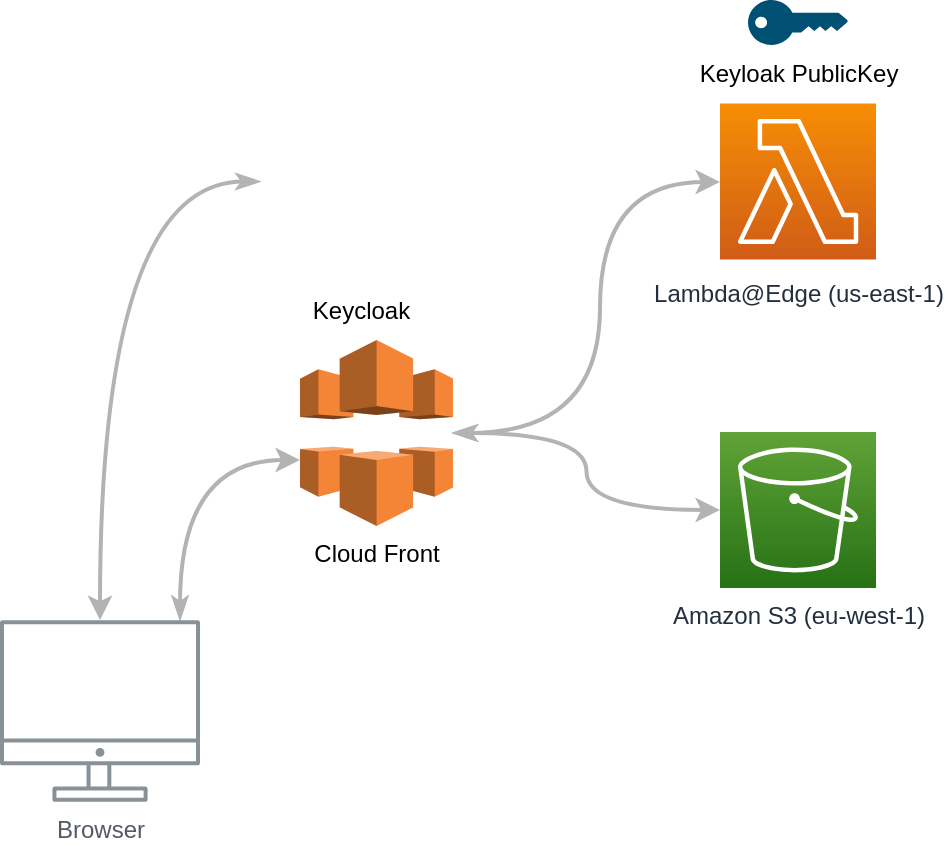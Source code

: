 <mxfile version="13.6.4" type="device"><diagram id="Ht1M8jgEwFfnCIfOTk4-" name="Page-1"><mxGraphModel dx="1186" dy="731" grid="1" gridSize="10" guides="1" tooltips="1" connect="1" arrows="1" fold="1" page="1" pageScale="1" pageWidth="1169" pageHeight="827" math="0" shadow="0"><root><mxCell id="0"/><mxCell id="1" parent="0"/><mxCell id="fA4dwkYCguYmSMVfInPD-23" style="edgeStyle=orthogonalEdgeStyle;curved=1;orthogonalLoop=1;jettySize=auto;html=1;strokeWidth=2;strokeColor=#B3B3B3;startArrow=classicThin;startFill=1;" edge="1" parent="1" source="UEzPUAAOIrF-is8g5C7q-109" target="fA4dwkYCguYmSMVfInPD-2"><mxGeometry relative="1" as="geometry"><Array as="points"><mxPoint x="260" y="350"/></Array></mxGeometry></mxCell><mxCell id="UEzPUAAOIrF-is8g5C7q-109" value="Browser" style="outlineConnect=0;gradientColor=none;fontColor=#545B64;strokeColor=none;fillColor=#879196;dashed=0;verticalLabelPosition=bottom;verticalAlign=top;align=center;html=1;fontSize=12;fontStyle=0;aspect=fixed;shape=mxgraph.aws4.illustration_desktop;pointerEvents=1;labelBackgroundColor=#ffffff;" parent="1" vertex="1"><mxGeometry x="170" y="430" width="100" height="91" as="geometry"/></mxCell><mxCell id="UEzPUAAOIrF-is8g5C7q-113" value="Lambda@Edge (us-east-1)" style="outlineConnect=0;fontColor=#232F3E;gradientColor=#F78E04;gradientDirection=north;fillColor=#D05C17;strokeColor=#ffffff;dashed=0;verticalLabelPosition=bottom;verticalAlign=top;align=center;html=1;fontSize=12;fontStyle=0;aspect=fixed;shape=mxgraph.aws4.resourceIcon;resIcon=mxgraph.aws4.lambda;labelBackgroundColor=#ffffff;spacingTop=3;" parent="1" vertex="1"><mxGeometry x="530" y="171.75" width="78" height="78" as="geometry"/></mxCell><mxCell id="UEzPUAAOIrF-is8g5C7q-116" value="Amazon S3 (eu-west-1)" style="outlineConnect=0;fontColor=#232F3E;gradientColor=#60A337;gradientDirection=north;fillColor=#277116;strokeColor=#ffffff;dashed=0;verticalLabelPosition=bottom;verticalAlign=top;align=center;html=1;fontSize=12;fontStyle=0;aspect=fixed;shape=mxgraph.aws4.resourceIcon;resIcon=mxgraph.aws4.s3;labelBackgroundColor=#ffffff;" parent="1" vertex="1"><mxGeometry x="530.0" y="336" width="78" height="78" as="geometry"/></mxCell><mxCell id="fA4dwkYCguYmSMVfInPD-27" style="edgeStyle=orthogonalEdgeStyle;curved=1;orthogonalLoop=1;jettySize=auto;html=1;startArrow=classicThin;startFill=1;strokeColor=#B3B3B3;strokeWidth=2;" edge="1" parent="1" source="fA4dwkYCguYmSMVfInPD-2" target="UEzPUAAOIrF-is8g5C7q-113"><mxGeometry relative="1" as="geometry"><Array as="points"><mxPoint x="470" y="337"/><mxPoint x="470" y="211"/></Array></mxGeometry></mxCell><mxCell id="fA4dwkYCguYmSMVfInPD-28" style="edgeStyle=orthogonalEdgeStyle;curved=1;orthogonalLoop=1;jettySize=auto;html=1;exitX=1;exitY=0.5;exitDx=0;exitDy=0;exitPerimeter=0;startArrow=classicThin;startFill=1;strokeColor=#B3B3B3;strokeWidth=2;" edge="1" parent="1" source="fA4dwkYCguYmSMVfInPD-2" target="UEzPUAAOIrF-is8g5C7q-116"><mxGeometry relative="1" as="geometry"/></mxCell><mxCell id="fA4dwkYCguYmSMVfInPD-2" value="Cloud Front" style="outlineConnect=0;dashed=0;verticalLabelPosition=bottom;verticalAlign=top;align=center;html=1;shape=mxgraph.aws3.cloudfront;fillColor=#F58536;gradientColor=none;" vertex="1" parent="1"><mxGeometry x="320" y="290" width="76.5" height="93" as="geometry"/></mxCell><mxCell id="fA4dwkYCguYmSMVfInPD-24" style="edgeStyle=orthogonalEdgeStyle;curved=1;orthogonalLoop=1;jettySize=auto;html=1;startArrow=classicThin;startFill=1;strokeColor=#B3B3B3;strokeWidth=2;" edge="1" parent="1" source="fA4dwkYCguYmSMVfInPD-6" target="UEzPUAAOIrF-is8g5C7q-109"><mxGeometry relative="1" as="geometry"/></mxCell><mxCell id="fA4dwkYCguYmSMVfInPD-6" value="Keycloak" style="shape=image;imageAspect=0;aspect=fixed;verticalLabelPosition=bottom;verticalAlign=top;image=https://avatars0.githubusercontent.com/u/4921466?s=200&amp;v=4;" vertex="1" parent="1"><mxGeometry x="300" y="160" width="101.5" height="101.5" as="geometry"/></mxCell><mxCell id="fA4dwkYCguYmSMVfInPD-29" value="Keyloak PublicKey" style="points=[[0,0.5,0],[0.24,0,0],[0.5,0.28,0],[0.995,0.475,0],[0.5,0.72,0],[0.24,1,0]];verticalLabelPosition=bottom;html=1;verticalAlign=top;aspect=fixed;align=center;pointerEvents=1;shape=mxgraph.cisco19.key;fillColor=#005073;strokeColor=none;" vertex="1" parent="1"><mxGeometry x="544" y="120" width="50" height="22.5" as="geometry"/></mxCell></root></mxGraphModel></diagram></mxfile>